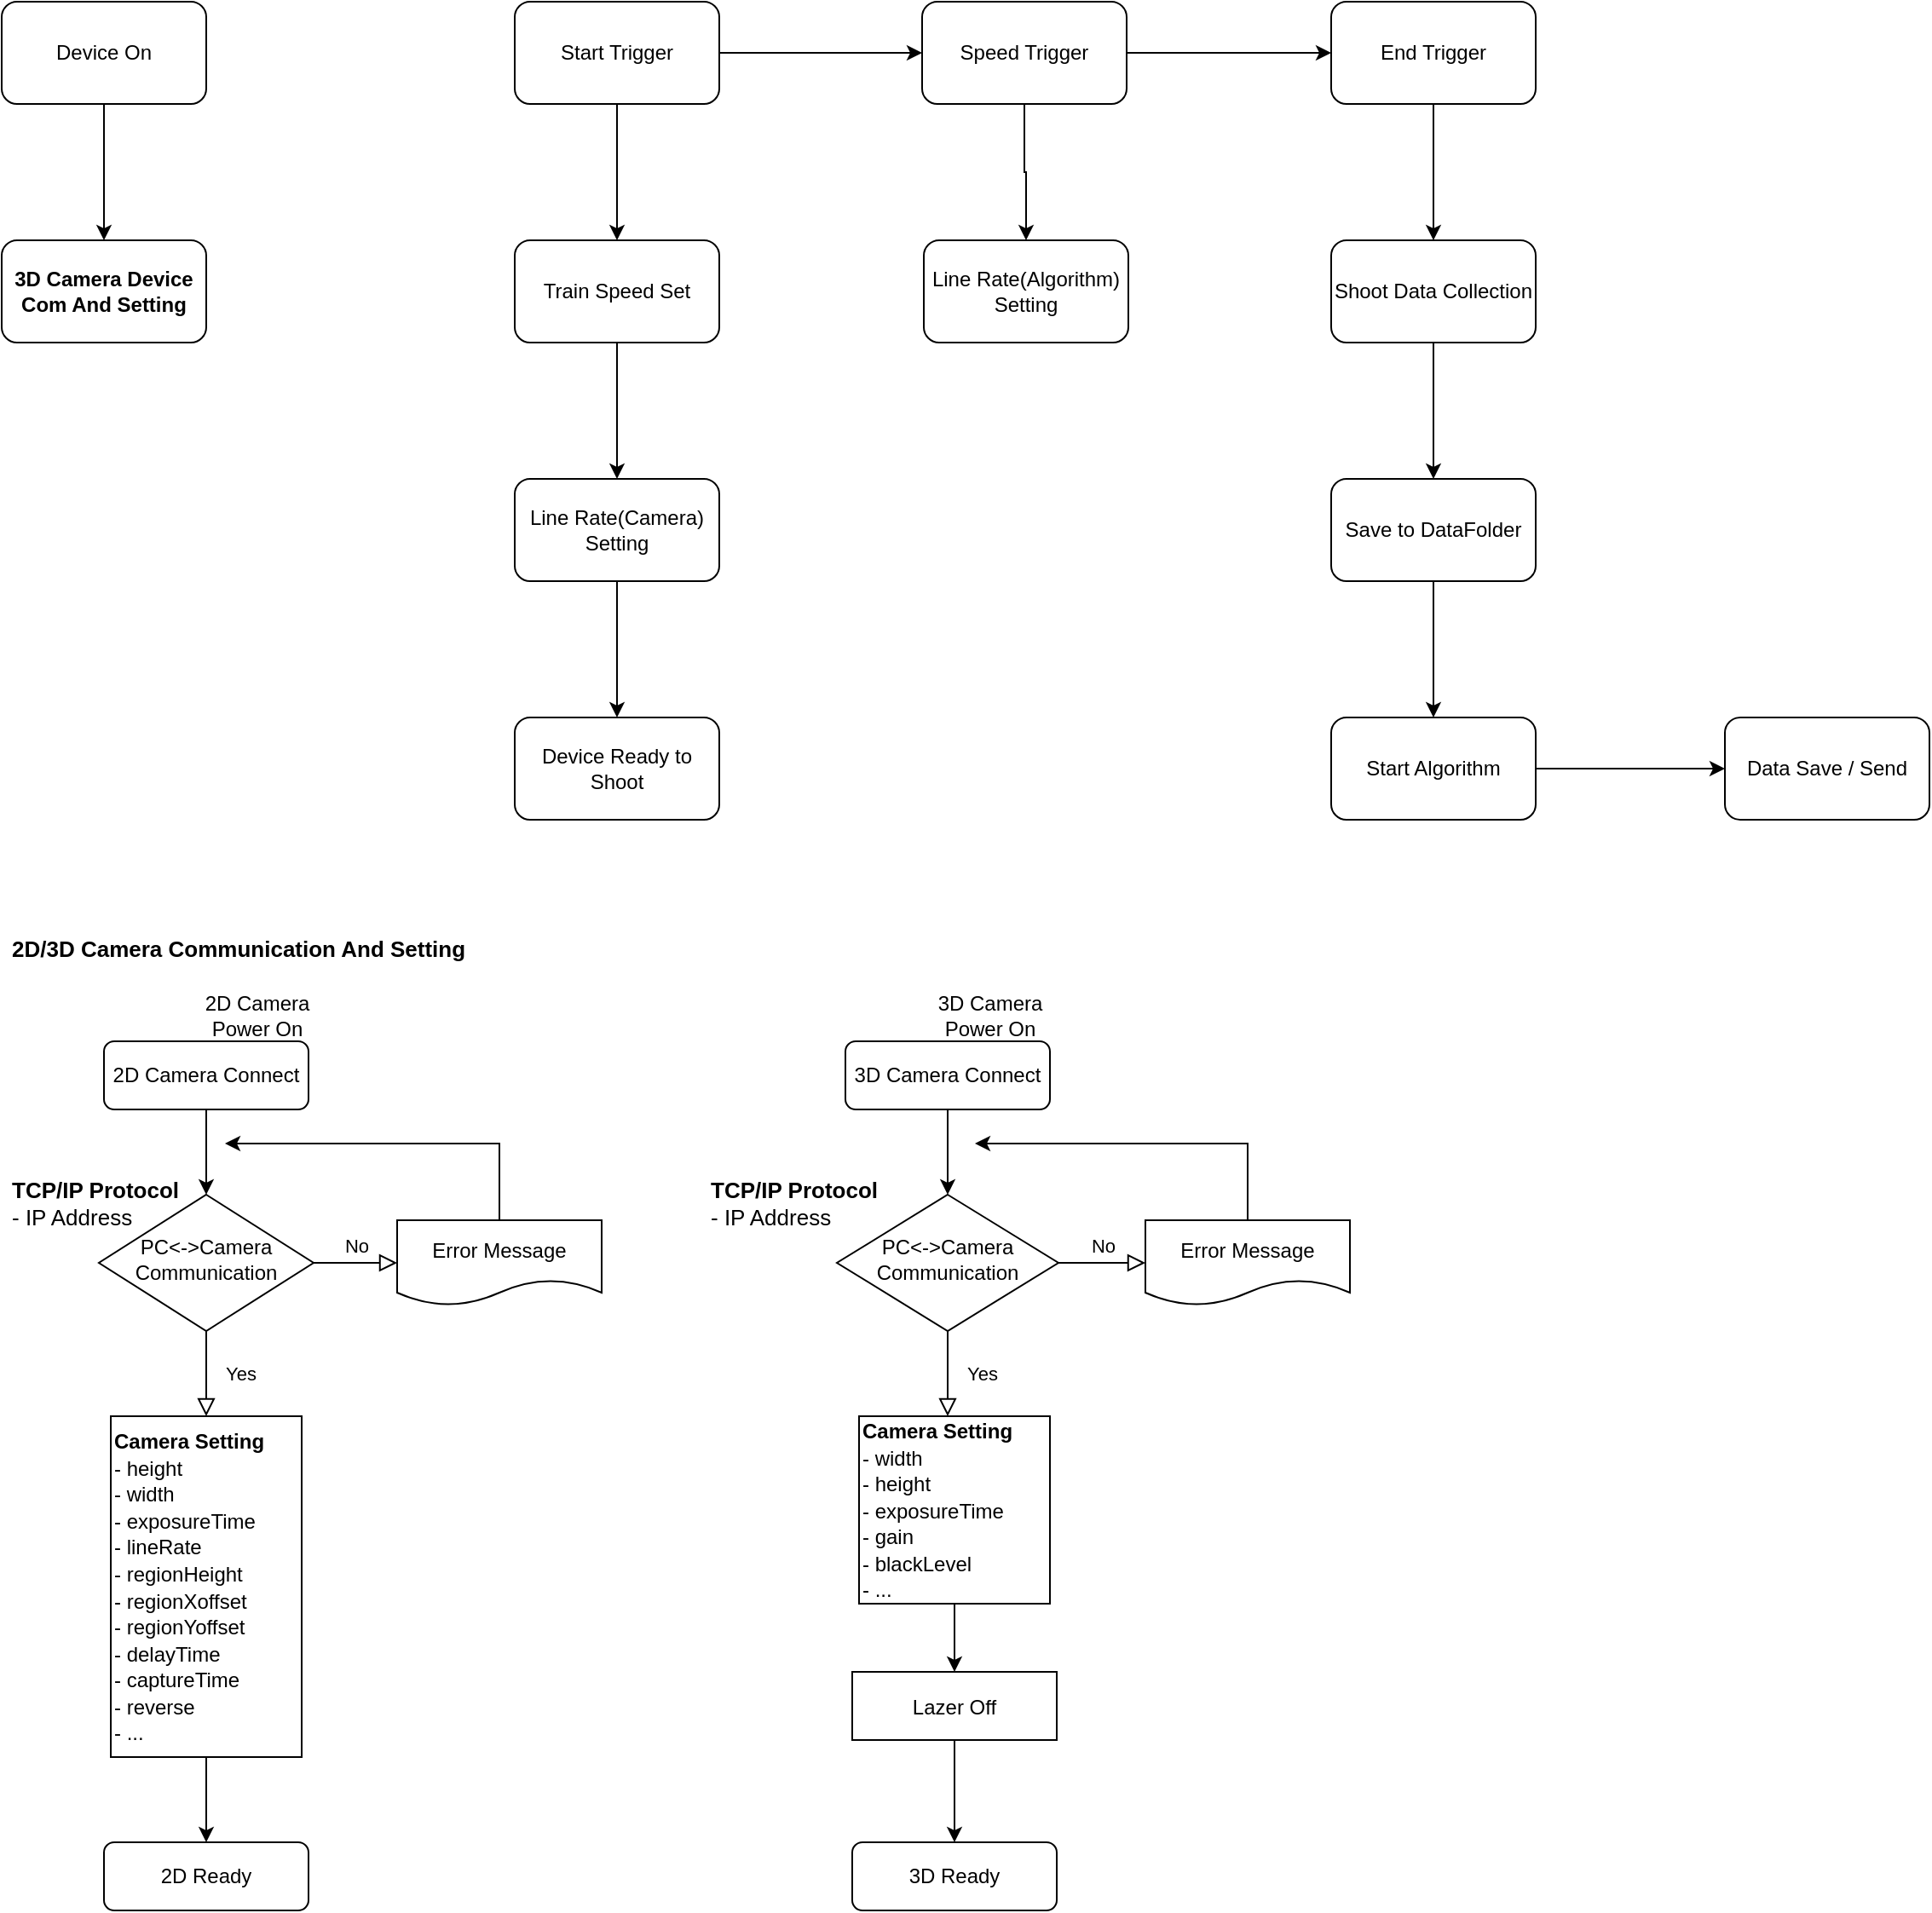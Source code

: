 <mxfile version="20.2.8" type="github">
  <diagram id="C5RBs43oDa-KdzZeNtuy" name="Page-1">
    <mxGraphModel dx="423" dy="2458" grid="1" gridSize="10" guides="1" tooltips="1" connect="1" arrows="1" fold="1" page="1" pageScale="1" pageWidth="1654" pageHeight="1169" math="0" shadow="0">
      <root>
        <mxCell id="WIyWlLk6GJQsqaUBKTNV-0" />
        <mxCell id="WIyWlLk6GJQsqaUBKTNV-1" parent="WIyWlLk6GJQsqaUBKTNV-0" />
        <mxCell id="StntuvO-vUnhxlK_2Fgz-50" value="" style="edgeStyle=orthogonalEdgeStyle;rounded=0;orthogonalLoop=1;jettySize=auto;html=1;fontSize=13;" parent="WIyWlLk6GJQsqaUBKTNV-1" source="WIyWlLk6GJQsqaUBKTNV-3" target="WIyWlLk6GJQsqaUBKTNV-6" edge="1">
          <mxGeometry relative="1" as="geometry" />
        </mxCell>
        <mxCell id="WIyWlLk6GJQsqaUBKTNV-3" value="2D Camera Connect" style="rounded=1;whiteSpace=wrap;html=1;fontSize=12;glass=0;strokeWidth=1;shadow=0;" parent="WIyWlLk6GJQsqaUBKTNV-1" vertex="1">
          <mxGeometry x="69" y="-530" width="120" height="40" as="geometry" />
        </mxCell>
        <mxCell id="WIyWlLk6GJQsqaUBKTNV-4" value="Yes" style="rounded=0;html=1;jettySize=auto;orthogonalLoop=1;fontSize=11;endArrow=block;endFill=0;endSize=8;strokeWidth=1;shadow=0;labelBackgroundColor=none;edgeStyle=orthogonalEdgeStyle;entryX=0.5;entryY=0;entryDx=0;entryDy=0;" parent="WIyWlLk6GJQsqaUBKTNV-1" source="WIyWlLk6GJQsqaUBKTNV-6" target="StntuvO-vUnhxlK_2Fgz-56" edge="1">
          <mxGeometry y="20" relative="1" as="geometry">
            <mxPoint as="offset" />
            <mxPoint x="131" y="-320" as="targetPoint" />
          </mxGeometry>
        </mxCell>
        <mxCell id="WIyWlLk6GJQsqaUBKTNV-5" value="No" style="edgeStyle=orthogonalEdgeStyle;rounded=0;html=1;jettySize=auto;orthogonalLoop=1;fontSize=11;endArrow=block;endFill=0;endSize=8;strokeWidth=1;shadow=0;labelBackgroundColor=none;entryX=0;entryY=0.5;entryDx=0;entryDy=0;" parent="WIyWlLk6GJQsqaUBKTNV-1" source="WIyWlLk6GJQsqaUBKTNV-6" target="StntuvO-vUnhxlK_2Fgz-40" edge="1">
          <mxGeometry y="10" relative="1" as="geometry">
            <mxPoint as="offset" />
            <mxPoint x="229" y="-400" as="targetPoint" />
          </mxGeometry>
        </mxCell>
        <mxCell id="WIyWlLk6GJQsqaUBKTNV-6" value="PC&amp;lt;-&amp;gt;Camera Communication" style="rhombus;whiteSpace=wrap;html=1;shadow=0;fontFamily=Helvetica;fontSize=12;align=center;strokeWidth=1;spacing=6;spacingTop=-4;" parent="WIyWlLk6GJQsqaUBKTNV-1" vertex="1">
          <mxGeometry x="66" y="-440" width="126" height="80" as="geometry" />
        </mxCell>
        <mxCell id="StntuvO-vUnhxlK_2Fgz-0" value="2D Camera Power On" style="text;html=1;strokeColor=none;fillColor=none;align=center;verticalAlign=middle;whiteSpace=wrap;rounded=0;" parent="WIyWlLk6GJQsqaUBKTNV-1" vertex="1">
          <mxGeometry x="119" y="-560" width="80" height="30" as="geometry" />
        </mxCell>
        <mxCell id="StntuvO-vUnhxlK_2Fgz-49" value="" style="edgeStyle=orthogonalEdgeStyle;rounded=0;orthogonalLoop=1;jettySize=auto;html=1;fontSize=13;" parent="WIyWlLk6GJQsqaUBKTNV-1" source="StntuvO-vUnhxlK_2Fgz-2" target="StntuvO-vUnhxlK_2Fgz-5" edge="1">
          <mxGeometry relative="1" as="geometry" />
        </mxCell>
        <mxCell id="StntuvO-vUnhxlK_2Fgz-2" value="3D Camera Connect" style="rounded=1;whiteSpace=wrap;html=1;fontSize=12;glass=0;strokeWidth=1;shadow=0;" parent="WIyWlLk6GJQsqaUBKTNV-1" vertex="1">
          <mxGeometry x="504" y="-530" width="120" height="40" as="geometry" />
        </mxCell>
        <mxCell id="StntuvO-vUnhxlK_2Fgz-3" value="Yes" style="rounded=0;html=1;jettySize=auto;orthogonalLoop=1;fontSize=11;endArrow=block;endFill=0;endSize=8;strokeWidth=1;shadow=0;labelBackgroundColor=none;edgeStyle=orthogonalEdgeStyle;" parent="WIyWlLk6GJQsqaUBKTNV-1" source="StntuvO-vUnhxlK_2Fgz-5" edge="1">
          <mxGeometry y="20" relative="1" as="geometry">
            <mxPoint as="offset" />
            <mxPoint x="564" y="-310" as="targetPoint" />
          </mxGeometry>
        </mxCell>
        <mxCell id="StntuvO-vUnhxlK_2Fgz-4" value="No" style="edgeStyle=orthogonalEdgeStyle;rounded=0;html=1;jettySize=auto;orthogonalLoop=1;fontSize=11;endArrow=block;endFill=0;endSize=8;strokeWidth=1;shadow=0;labelBackgroundColor=none;entryX=0;entryY=0.5;entryDx=0;entryDy=0;" parent="WIyWlLk6GJQsqaUBKTNV-1" source="StntuvO-vUnhxlK_2Fgz-5" target="StntuvO-vUnhxlK_2Fgz-41" edge="1">
          <mxGeometry y="10" relative="1" as="geometry">
            <mxPoint as="offset" />
            <mxPoint x="664.0" y="-400" as="targetPoint" />
          </mxGeometry>
        </mxCell>
        <mxCell id="StntuvO-vUnhxlK_2Fgz-5" value="PC&amp;lt;-&amp;gt;Camera Communication" style="rhombus;whiteSpace=wrap;html=1;shadow=0;fontFamily=Helvetica;fontSize=12;align=center;strokeWidth=1;spacing=6;spacingTop=-4;" parent="WIyWlLk6GJQsqaUBKTNV-1" vertex="1">
          <mxGeometry x="499" y="-440" width="130" height="80" as="geometry" />
        </mxCell>
        <mxCell id="StntuvO-vUnhxlK_2Fgz-11" value="3D Ready" style="rounded=1;whiteSpace=wrap;html=1;fontSize=12;glass=0;strokeWidth=1;shadow=0;" parent="WIyWlLk6GJQsqaUBKTNV-1" vertex="1">
          <mxGeometry x="508" y="-60" width="120" height="40" as="geometry" />
        </mxCell>
        <mxCell id="StntuvO-vUnhxlK_2Fgz-12" value="3D Camera Power On" style="text;html=1;strokeColor=none;fillColor=none;align=center;verticalAlign=middle;whiteSpace=wrap;rounded=0;" parent="WIyWlLk6GJQsqaUBKTNV-1" vertex="1">
          <mxGeometry x="549" y="-560" width="80" height="30" as="geometry" />
        </mxCell>
        <mxCell id="StntuvO-vUnhxlK_2Fgz-38" value="2D Ready" style="rounded=1;whiteSpace=wrap;html=1;fontSize=12;glass=0;strokeWidth=1;shadow=0;" parent="WIyWlLk6GJQsqaUBKTNV-1" vertex="1">
          <mxGeometry x="69" y="-60" width="120" height="40" as="geometry" />
        </mxCell>
        <mxCell id="StntuvO-vUnhxlK_2Fgz-40" value="Error Message" style="shape=document;whiteSpace=wrap;html=1;boundedLbl=1;" parent="WIyWlLk6GJQsqaUBKTNV-1" vertex="1">
          <mxGeometry x="241" y="-425" width="120" height="50" as="geometry" />
        </mxCell>
        <mxCell id="StntuvO-vUnhxlK_2Fgz-41" value="Error Message" style="shape=document;whiteSpace=wrap;html=1;boundedLbl=1;" parent="WIyWlLk6GJQsqaUBKTNV-1" vertex="1">
          <mxGeometry x="680" y="-425" width="120" height="50" as="geometry" />
        </mxCell>
        <mxCell id="StntuvO-vUnhxlK_2Fgz-43" value="2D/3D Camera Communication And Setting" style="text;strokeColor=none;fillColor=none;align=left;verticalAlign=middle;spacingLeft=4;spacingRight=4;overflow=hidden;points=[[0,0.5],[1,0.5]];portConstraint=eastwest;rotatable=0;fontStyle=1;fontSize=13;" parent="WIyWlLk6GJQsqaUBKTNV-1" vertex="1">
          <mxGeometry x="9" y="-600" width="281" height="30" as="geometry" />
        </mxCell>
        <mxCell id="StntuvO-vUnhxlK_2Fgz-48" value="" style="edgeStyle=orthogonalEdgeStyle;rounded=0;orthogonalLoop=1;jettySize=auto;html=1;fontSize=13;" parent="WIyWlLk6GJQsqaUBKTNV-1" source="StntuvO-vUnhxlK_2Fgz-44" target="StntuvO-vUnhxlK_2Fgz-11" edge="1">
          <mxGeometry relative="1" as="geometry" />
        </mxCell>
        <mxCell id="StntuvO-vUnhxlK_2Fgz-44" value="&lt;span style=&quot;font-size: 12px;&quot;&gt;Lazer Off&lt;/span&gt;" style="rounded=0;whiteSpace=wrap;html=1;fontSize=13;" parent="WIyWlLk6GJQsqaUBKTNV-1" vertex="1">
          <mxGeometry x="508" y="-160" width="120" height="40" as="geometry" />
        </mxCell>
        <mxCell id="StntuvO-vUnhxlK_2Fgz-51" value="&lt;b&gt;TCP/IP Protocol&lt;/b&gt;&lt;br&gt;&lt;div style=&quot;text-align: left;&quot;&gt;&lt;span style=&quot;background-color: initial;&quot;&gt;- IP Address&lt;/span&gt;&lt;/div&gt;" style="text;html=1;strokeColor=none;fillColor=none;align=center;verticalAlign=middle;whiteSpace=wrap;rounded=0;fontSize=13;" parent="WIyWlLk6GJQsqaUBKTNV-1" vertex="1">
          <mxGeometry x="9" y="-460" width="110" height="50" as="geometry" />
        </mxCell>
        <mxCell id="StntuvO-vUnhxlK_2Fgz-52" value="&lt;div style=&quot;text-align: left;&quot;&gt;&lt;b style=&quot;background-color: initial;&quot;&gt;TCP/IP Protocol&lt;/b&gt;&lt;/div&gt;&lt;div style=&quot;text-align: left;&quot;&gt;&lt;span style=&quot;background-color: initial;&quot;&gt;- IP Address&lt;/span&gt;&lt;/div&gt;" style="text;html=1;strokeColor=none;fillColor=none;align=center;verticalAlign=middle;whiteSpace=wrap;rounded=0;fontSize=13;" parent="WIyWlLk6GJQsqaUBKTNV-1" vertex="1">
          <mxGeometry x="414" y="-460" width="120" height="50" as="geometry" />
        </mxCell>
        <mxCell id="StntuvO-vUnhxlK_2Fgz-59" value="" style="edgeStyle=orthogonalEdgeStyle;rounded=0;orthogonalLoop=1;jettySize=auto;html=1;fontSize=13;" parent="WIyWlLk6GJQsqaUBKTNV-1" source="StntuvO-vUnhxlK_2Fgz-56" target="StntuvO-vUnhxlK_2Fgz-38" edge="1">
          <mxGeometry relative="1" as="geometry" />
        </mxCell>
        <mxCell id="StntuvO-vUnhxlK_2Fgz-56" value="&lt;span style=&quot;font-size: 12px;&quot;&gt;&lt;b&gt;Camera Setting&lt;/b&gt;&lt;br&gt;- height&lt;br&gt;- width&lt;br&gt;- exposureTime&lt;br&gt;- lineRate&lt;br&gt;- regionHeight&lt;br&gt;- regionXoffset&lt;br&gt;- regionYoffset&lt;br&gt;- delayTime&lt;br&gt;- captureTime&lt;br&gt;- reverse&lt;br&gt;- ...&lt;br&gt;&lt;/span&gt;" style="rounded=0;whiteSpace=wrap;html=1;fontSize=13;align=left;" parent="WIyWlLk6GJQsqaUBKTNV-1" vertex="1">
          <mxGeometry x="73" y="-310" width="112" height="200" as="geometry" />
        </mxCell>
        <mxCell id="StntuvO-vUnhxlK_2Fgz-61" value="" style="edgeStyle=orthogonalEdgeStyle;rounded=0;orthogonalLoop=1;jettySize=auto;html=1;fontSize=13;" parent="WIyWlLk6GJQsqaUBKTNV-1" source="StntuvO-vUnhxlK_2Fgz-60" target="StntuvO-vUnhxlK_2Fgz-44" edge="1">
          <mxGeometry relative="1" as="geometry" />
        </mxCell>
        <mxCell id="StntuvO-vUnhxlK_2Fgz-60" value="&lt;span style=&quot;font-size: 12px;&quot;&gt;&lt;b&gt;Camera Setting&lt;/b&gt;&lt;br&gt;- width&lt;br&gt;- height&lt;br&gt;- exposureTime&lt;br&gt;- gain&lt;br&gt;- blackLevel&lt;br&gt;- ...&lt;br&gt;&lt;/span&gt;" style="rounded=0;whiteSpace=wrap;html=1;fontSize=13;align=left;" parent="WIyWlLk6GJQsqaUBKTNV-1" vertex="1">
          <mxGeometry x="512" y="-310" width="112" height="110" as="geometry" />
        </mxCell>
        <mxCell id="WKKOfQsLnXHA53ZlvI0k-19" value="" style="edgeStyle=orthogonalEdgeStyle;rounded=0;orthogonalLoop=1;jettySize=auto;html=1;" parent="WIyWlLk6GJQsqaUBKTNV-1" source="WKKOfQsLnXHA53ZlvI0k-0" target="WKKOfQsLnXHA53ZlvI0k-18" edge="1">
          <mxGeometry relative="1" as="geometry" />
        </mxCell>
        <mxCell id="bfD1WQ4zgX_vSImp7edn-6" value="" style="edgeStyle=orthogonalEdgeStyle;rounded=0;orthogonalLoop=1;jettySize=auto;html=1;" edge="1" parent="WIyWlLk6GJQsqaUBKTNV-1" source="WKKOfQsLnXHA53ZlvI0k-0" target="bfD1WQ4zgX_vSImp7edn-5">
          <mxGeometry relative="1" as="geometry" />
        </mxCell>
        <mxCell id="WKKOfQsLnXHA53ZlvI0k-0" value="Start Trigger" style="rounded=1;whiteSpace=wrap;html=1;" parent="WIyWlLk6GJQsqaUBKTNV-1" vertex="1">
          <mxGeometry x="310" y="-1140" width="120" height="60" as="geometry" />
        </mxCell>
        <mxCell id="WKKOfQsLnXHA53ZlvI0k-9" value="&lt;span style=&quot;text-align: left;&quot;&gt;Line Rate(&lt;/span&gt;&lt;span style=&quot;text-align: left;&quot;&gt;Algorithm)&lt;br&gt;Setting&lt;br&gt;&lt;/span&gt;" style="whiteSpace=wrap;html=1;rounded=1;" parent="WIyWlLk6GJQsqaUBKTNV-1" vertex="1">
          <mxGeometry x="550" y="-1000" width="120" height="60" as="geometry" />
        </mxCell>
        <mxCell id="WKKOfQsLnXHA53ZlvI0k-16" value="" style="edgeStyle=orthogonalEdgeStyle;rounded=0;orthogonalLoop=1;jettySize=auto;html=1;" parent="WIyWlLk6GJQsqaUBKTNV-1" source="WKKOfQsLnXHA53ZlvI0k-13" target="WKKOfQsLnXHA53ZlvI0k-15" edge="1">
          <mxGeometry relative="1" as="geometry" />
        </mxCell>
        <mxCell id="WKKOfQsLnXHA53ZlvI0k-13" value="Device On" style="whiteSpace=wrap;html=1;rounded=1;" parent="WIyWlLk6GJQsqaUBKTNV-1" vertex="1">
          <mxGeometry x="9" y="-1140" width="120" height="60" as="geometry" />
        </mxCell>
        <mxCell id="WKKOfQsLnXHA53ZlvI0k-15" value="&lt;b&gt;3D Camera Device Com And Setting&lt;/b&gt;" style="whiteSpace=wrap;html=1;rounded=1;" parent="WIyWlLk6GJQsqaUBKTNV-1" vertex="1">
          <mxGeometry x="9" y="-1000" width="120" height="60" as="geometry" />
        </mxCell>
        <mxCell id="WKKOfQsLnXHA53ZlvI0k-20" value="" style="edgeStyle=orthogonalEdgeStyle;rounded=0;orthogonalLoop=1;jettySize=auto;html=1;" parent="WIyWlLk6GJQsqaUBKTNV-1" source="WKKOfQsLnXHA53ZlvI0k-18" target="WKKOfQsLnXHA53ZlvI0k-9" edge="1">
          <mxGeometry relative="1" as="geometry" />
        </mxCell>
        <mxCell id="bfD1WQ4zgX_vSImp7edn-12" value="" style="edgeStyle=orthogonalEdgeStyle;rounded=0;orthogonalLoop=1;jettySize=auto;html=1;" edge="1" parent="WIyWlLk6GJQsqaUBKTNV-1" source="WKKOfQsLnXHA53ZlvI0k-18" target="WKKOfQsLnXHA53ZlvI0k-29">
          <mxGeometry relative="1" as="geometry" />
        </mxCell>
        <mxCell id="WKKOfQsLnXHA53ZlvI0k-18" value="Speed Trigger" style="rounded=1;whiteSpace=wrap;html=1;" parent="WIyWlLk6GJQsqaUBKTNV-1" vertex="1">
          <mxGeometry x="549" y="-1140" width="120" height="60" as="geometry" />
        </mxCell>
        <mxCell id="WKKOfQsLnXHA53ZlvI0k-24" value="" style="edgeStyle=orthogonalEdgeStyle;rounded=0;orthogonalLoop=1;jettySize=auto;html=1;" parent="WIyWlLk6GJQsqaUBKTNV-1" source="WKKOfQsLnXHA53ZlvI0k-21" target="WKKOfQsLnXHA53ZlvI0k-23" edge="1">
          <mxGeometry relative="1" as="geometry" />
        </mxCell>
        <mxCell id="WKKOfQsLnXHA53ZlvI0k-21" value="Shoot Data Collection" style="whiteSpace=wrap;html=1;rounded=1;" parent="WIyWlLk6GJQsqaUBKTNV-1" vertex="1">
          <mxGeometry x="789" y="-1000" width="120" height="60" as="geometry" />
        </mxCell>
        <mxCell id="WKKOfQsLnXHA53ZlvI0k-26" value="" style="edgeStyle=orthogonalEdgeStyle;rounded=0;orthogonalLoop=1;jettySize=auto;html=1;" parent="WIyWlLk6GJQsqaUBKTNV-1" source="WKKOfQsLnXHA53ZlvI0k-23" target="WKKOfQsLnXHA53ZlvI0k-25" edge="1">
          <mxGeometry relative="1" as="geometry" />
        </mxCell>
        <mxCell id="WKKOfQsLnXHA53ZlvI0k-23" value="Save to DataFolder" style="whiteSpace=wrap;html=1;rounded=1;" parent="WIyWlLk6GJQsqaUBKTNV-1" vertex="1">
          <mxGeometry x="789" y="-860" width="120" height="60" as="geometry" />
        </mxCell>
        <mxCell id="WKKOfQsLnXHA53ZlvI0k-28" value="" style="edgeStyle=orthogonalEdgeStyle;rounded=0;orthogonalLoop=1;jettySize=auto;html=1;" parent="WIyWlLk6GJQsqaUBKTNV-1" source="WKKOfQsLnXHA53ZlvI0k-25" target="WKKOfQsLnXHA53ZlvI0k-27" edge="1">
          <mxGeometry relative="1" as="geometry" />
        </mxCell>
        <mxCell id="WKKOfQsLnXHA53ZlvI0k-25" value="&lt;div style=&quot;text-align: left;&quot;&gt;&lt;span style=&quot;background-color: initial;&quot;&gt;Start Algorithm&lt;/span&gt;&lt;/div&gt;" style="whiteSpace=wrap;html=1;rounded=1;" parent="WIyWlLk6GJQsqaUBKTNV-1" vertex="1">
          <mxGeometry x="789" y="-720" width="120" height="60" as="geometry" />
        </mxCell>
        <mxCell id="WKKOfQsLnXHA53ZlvI0k-27" value="Data Save / Send" style="whiteSpace=wrap;html=1;rounded=1;" parent="WIyWlLk6GJQsqaUBKTNV-1" vertex="1">
          <mxGeometry x="1020" y="-720" width="120" height="60" as="geometry" />
        </mxCell>
        <mxCell id="bfD1WQ4zgX_vSImp7edn-13" value="" style="edgeStyle=orthogonalEdgeStyle;rounded=0;orthogonalLoop=1;jettySize=auto;html=1;" edge="1" parent="WIyWlLk6GJQsqaUBKTNV-1" source="WKKOfQsLnXHA53ZlvI0k-29" target="WKKOfQsLnXHA53ZlvI0k-21">
          <mxGeometry relative="1" as="geometry" />
        </mxCell>
        <mxCell id="WKKOfQsLnXHA53ZlvI0k-29" value="End Trigger" style="whiteSpace=wrap;html=1;rounded=1;" parent="WIyWlLk6GJQsqaUBKTNV-1" vertex="1">
          <mxGeometry x="789" y="-1140" width="120" height="60" as="geometry" />
        </mxCell>
        <mxCell id="bfD1WQ4zgX_vSImp7edn-1" value="" style="endArrow=classic;html=1;rounded=0;exitX=0.5;exitY=0;exitDx=0;exitDy=0;" edge="1" parent="WIyWlLk6GJQsqaUBKTNV-1" source="StntuvO-vUnhxlK_2Fgz-41">
          <mxGeometry width="50" height="50" relative="1" as="geometry">
            <mxPoint x="520" y="-290" as="sourcePoint" />
            <mxPoint x="580" y="-470" as="targetPoint" />
            <Array as="points">
              <mxPoint x="740" y="-470" />
            </Array>
          </mxGeometry>
        </mxCell>
        <mxCell id="bfD1WQ4zgX_vSImp7edn-2" value="" style="endArrow=classic;html=1;rounded=0;exitX=0.5;exitY=0;exitDx=0;exitDy=0;" edge="1" parent="WIyWlLk6GJQsqaUBKTNV-1" source="StntuvO-vUnhxlK_2Fgz-40">
          <mxGeometry width="50" height="50" relative="1" as="geometry">
            <mxPoint x="300" y="-430" as="sourcePoint" />
            <mxPoint x="140" y="-470" as="targetPoint" />
            <Array as="points">
              <mxPoint x="301" y="-470" />
            </Array>
          </mxGeometry>
        </mxCell>
        <mxCell id="bfD1WQ4zgX_vSImp7edn-8" value="" style="edgeStyle=orthogonalEdgeStyle;rounded=0;orthogonalLoop=1;jettySize=auto;html=1;" edge="1" parent="WIyWlLk6GJQsqaUBKTNV-1" source="bfD1WQ4zgX_vSImp7edn-5" target="bfD1WQ4zgX_vSImp7edn-7">
          <mxGeometry relative="1" as="geometry" />
        </mxCell>
        <mxCell id="bfD1WQ4zgX_vSImp7edn-5" value="Train Speed Set" style="whiteSpace=wrap;html=1;rounded=1;" vertex="1" parent="WIyWlLk6GJQsqaUBKTNV-1">
          <mxGeometry x="310" y="-1000" width="120" height="60" as="geometry" />
        </mxCell>
        <mxCell id="bfD1WQ4zgX_vSImp7edn-11" value="" style="edgeStyle=orthogonalEdgeStyle;rounded=0;orthogonalLoop=1;jettySize=auto;html=1;" edge="1" parent="WIyWlLk6GJQsqaUBKTNV-1" source="bfD1WQ4zgX_vSImp7edn-7" target="bfD1WQ4zgX_vSImp7edn-10">
          <mxGeometry relative="1" as="geometry" />
        </mxCell>
        <mxCell id="bfD1WQ4zgX_vSImp7edn-7" value="Line Rate(Camera) Setting" style="whiteSpace=wrap;html=1;rounded=1;" vertex="1" parent="WIyWlLk6GJQsqaUBKTNV-1">
          <mxGeometry x="310" y="-860" width="120" height="60" as="geometry" />
        </mxCell>
        <mxCell id="bfD1WQ4zgX_vSImp7edn-10" value="Device Ready to Shoot" style="whiteSpace=wrap;html=1;rounded=1;" vertex="1" parent="WIyWlLk6GJQsqaUBKTNV-1">
          <mxGeometry x="310" y="-720" width="120" height="60" as="geometry" />
        </mxCell>
      </root>
    </mxGraphModel>
  </diagram>
</mxfile>
